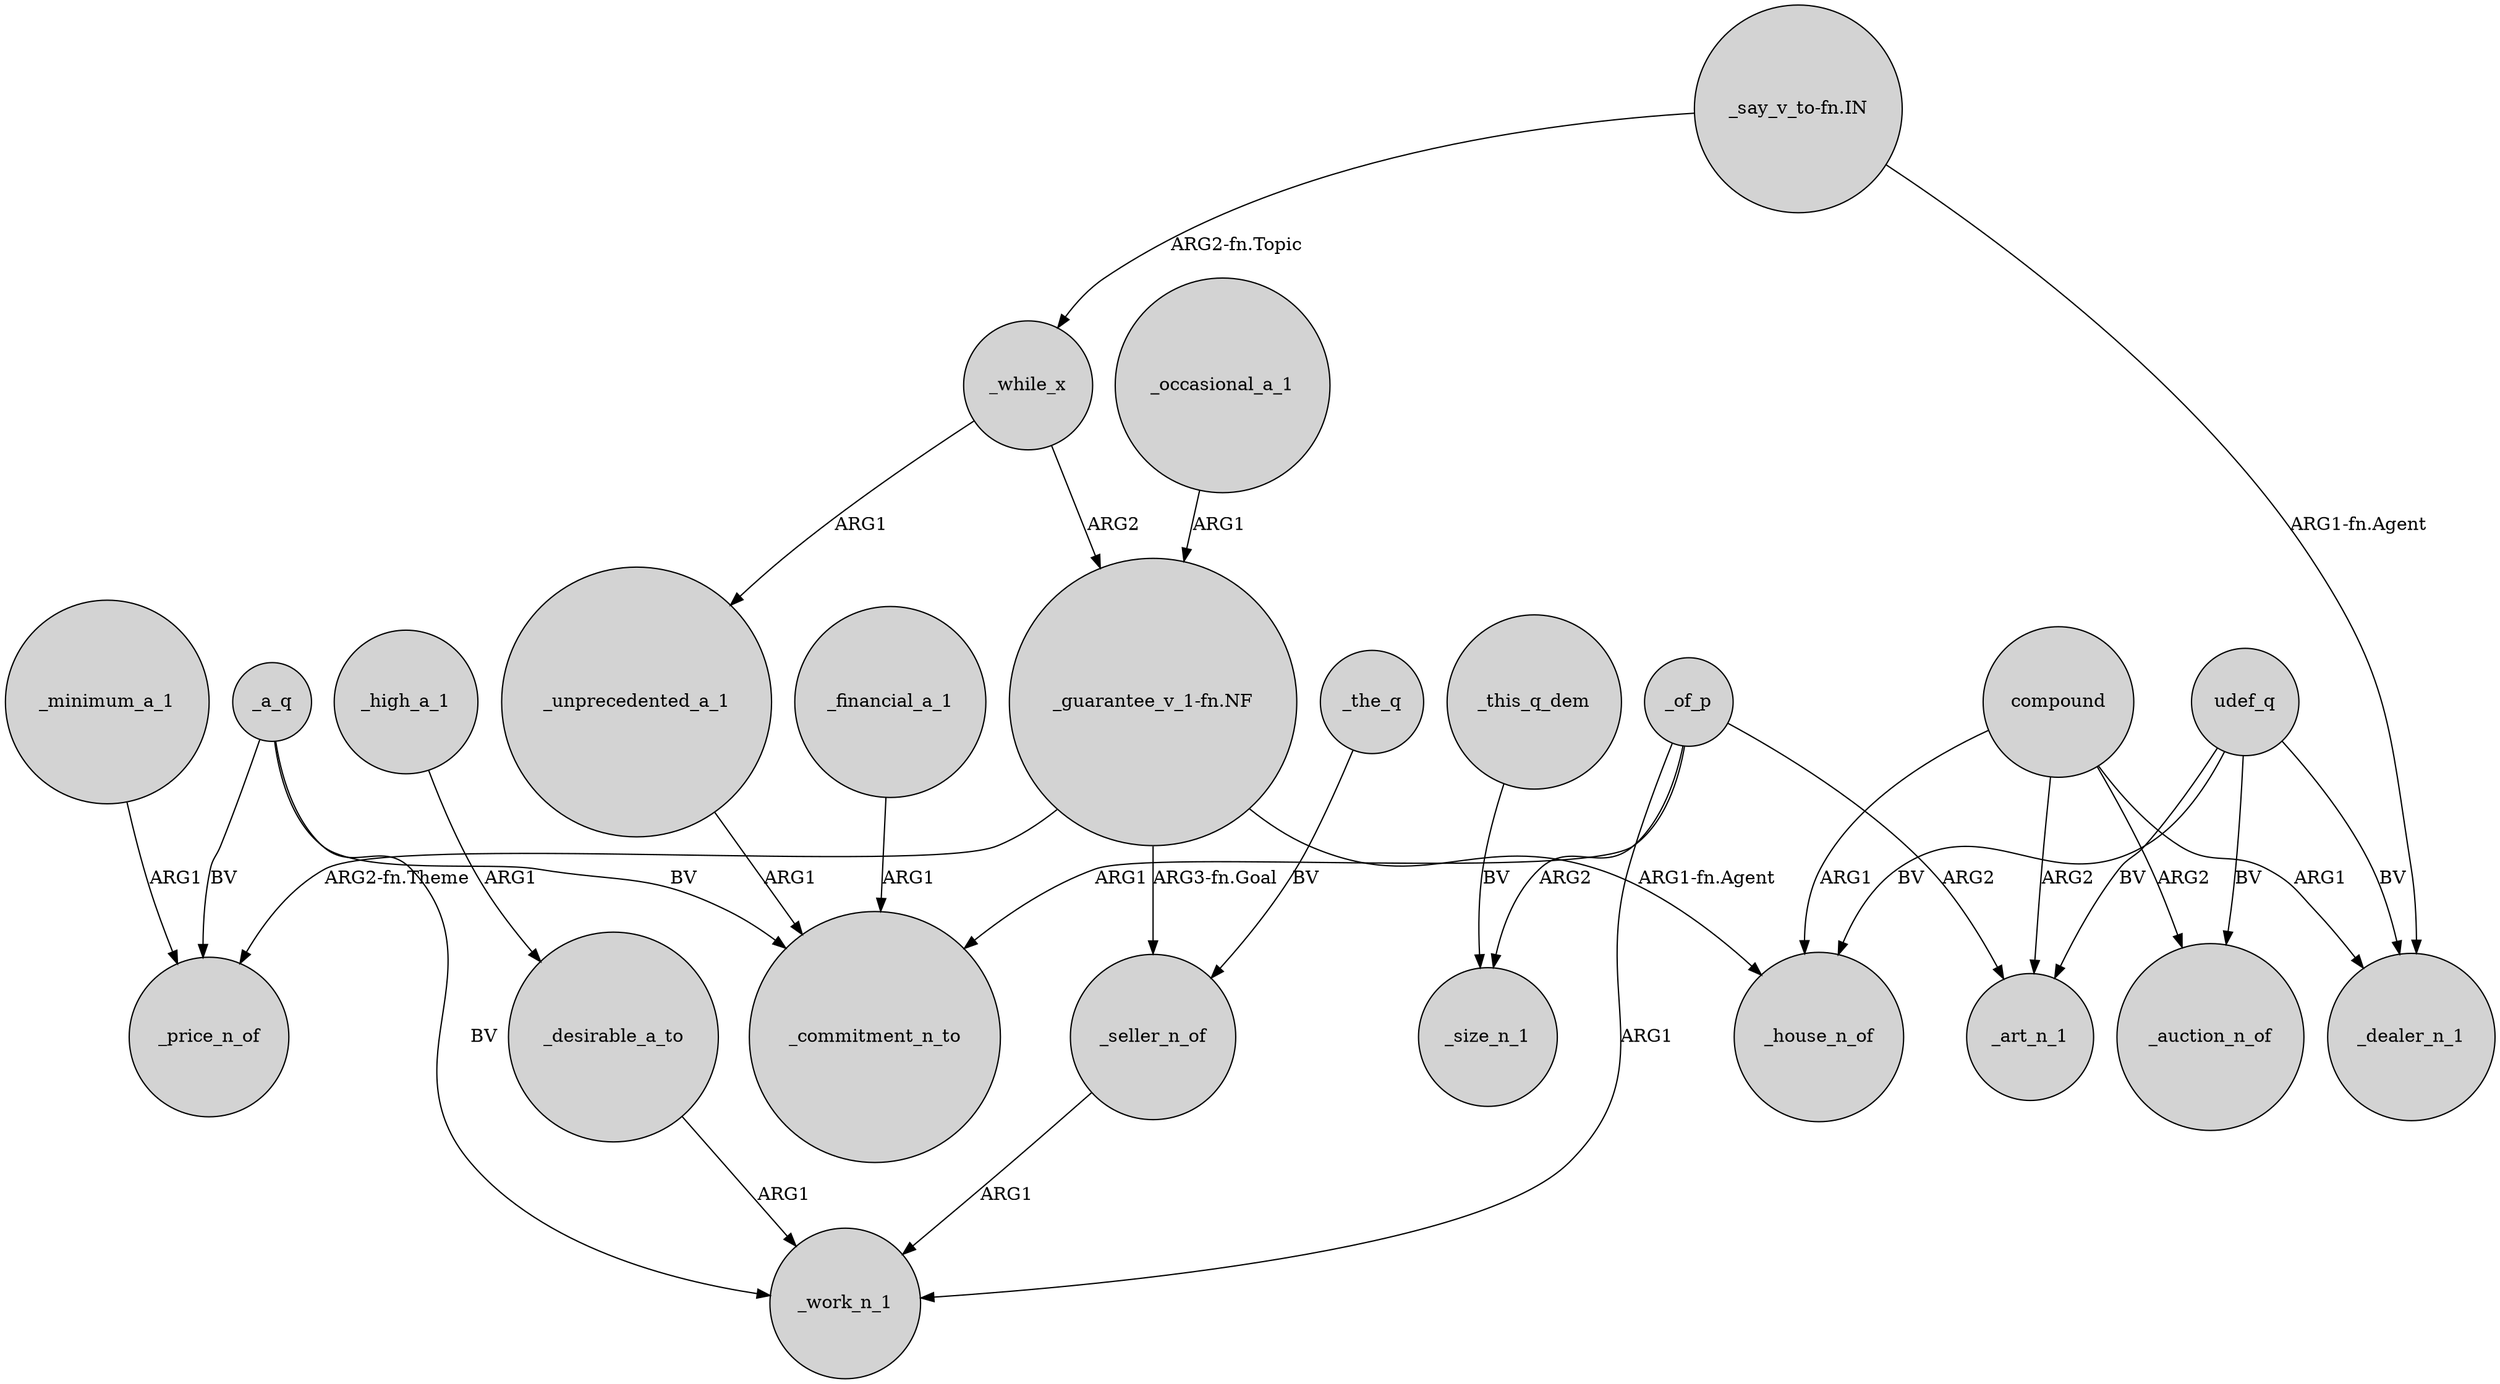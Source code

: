 digraph {
	node [shape=circle style=filled]
	"_guarantee_v_1-fn.NF" -> _price_n_of [label="ARG2-fn.Theme"]
	_of_p -> _work_n_1 [label=ARG1]
	_this_q_dem -> _size_n_1 [label=BV]
	_minimum_a_1 -> _price_n_of [label=ARG1]
	"_say_v_to-fn.IN" -> _dealer_n_1 [label="ARG1-fn.Agent"]
	_of_p -> _commitment_n_to [label=ARG1]
	"_guarantee_v_1-fn.NF" -> _house_n_of [label="ARG1-fn.Agent"]
	udef_q -> _art_n_1 [label=BV]
	_a_q -> _work_n_1 [label=BV]
	compound -> _art_n_1 [label=ARG2]
	compound -> _auction_n_of [label=ARG2]
	_while_x -> _unprecedented_a_1 [label=ARG1]
	udef_q -> _auction_n_of [label=BV]
	compound -> _dealer_n_1 [label=ARG1]
	_desirable_a_to -> _work_n_1 [label=ARG1]
	_high_a_1 -> _desirable_a_to [label=ARG1]
	_a_q -> _commitment_n_to [label=BV]
	_while_x -> "_guarantee_v_1-fn.NF" [label=ARG2]
	_seller_n_of -> _work_n_1 [label=ARG1]
	_of_p -> _size_n_1 [label=ARG2]
	"_say_v_to-fn.IN" -> _while_x [label="ARG2-fn.Topic"]
	compound -> _house_n_of [label=ARG1]
	_unprecedented_a_1 -> _commitment_n_to [label=ARG1]
	_occasional_a_1 -> "_guarantee_v_1-fn.NF" [label=ARG1]
	"_guarantee_v_1-fn.NF" -> _seller_n_of [label="ARG3-fn.Goal"]
	udef_q -> _house_n_of [label=BV]
	udef_q -> _dealer_n_1 [label=BV]
	_the_q -> _seller_n_of [label=BV]
	_financial_a_1 -> _commitment_n_to [label=ARG1]
	_a_q -> _price_n_of [label=BV]
	_of_p -> _art_n_1 [label=ARG2]
}
